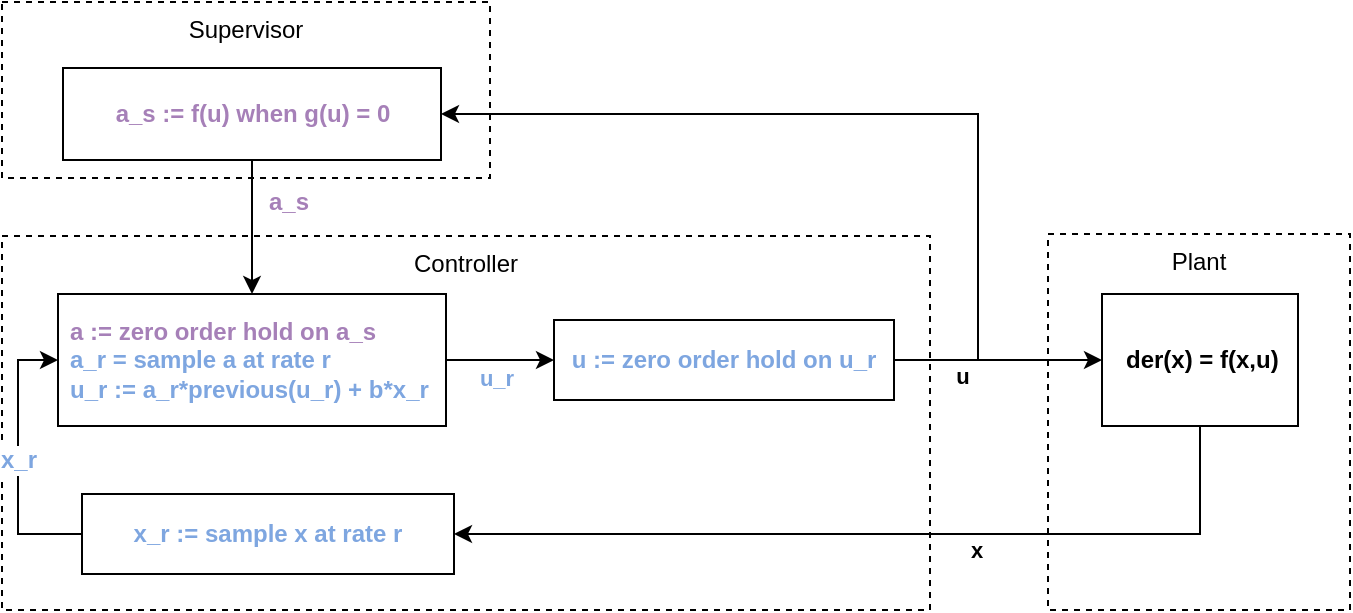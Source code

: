 <mxfile version="13.5.1" type="device"><diagram id="9vtrb0QyrrUdLsQYbJQK" name="page"><mxGraphModel dx="1381" dy="974" grid="0" gridSize="10" guides="1" tooltips="1" connect="1" arrows="1" fold="1" page="0" pageScale="1" pageWidth="850" pageHeight="1100" math="1" shadow="0"><root><mxCell id="0"/><mxCell id="1" parent="0"/><mxCell id="dc0Yaxx3HETtR6Iu4Lf5-10" value="Controller" style="rounded=0;whiteSpace=wrap;html=1;verticalAlign=top;fillColor=none;dashed=1;" parent="1" vertex="1"><mxGeometry x="-120" y="51" width="464" height="187" as="geometry"/></mxCell><mxCell id="hai3lCzceQttysBjEZRF-1" value="Plant" style="rounded=0;whiteSpace=wrap;html=1;verticalAlign=top;fillColor=none;dashed=1;" parent="1" vertex="1"><mxGeometry x="403" y="50" width="151" height="188" as="geometry"/></mxCell><mxCell id="dc0Yaxx3HETtR6Iu4Lf5-9" value="&lt;font color=&quot;#7ea6e0&quot;&gt;u_r&lt;/font&gt;" style="edgeStyle=orthogonalEdgeStyle;rounded=0;orthogonalLoop=1;jettySize=auto;html=1;fontStyle=1" parent="1" source="dc0Yaxx3HETtR6Iu4Lf5-1" target="dc0Yaxx3HETtR6Iu4Lf5-8" edge="1"><mxGeometry x="-0.082" y="-9" relative="1" as="geometry"><mxPoint as="offset"/></mxGeometry></mxCell><mxCell id="dc0Yaxx3HETtR6Iu4Lf5-1" value="&lt;font color=&quot;#a680b8&quot;&gt;a := zero order hold on a_s&lt;/font&gt;&lt;br&gt;&lt;font color=&quot;#7ea6e0&quot;&gt;a_r = sample a at rate r&lt;br&gt;u_r := a_r*previous(u_r) + b*x_r&lt;/font&gt;" style="rounded=0;whiteSpace=wrap;html=1;align=left;spacingLeft=4;fontStyle=1" parent="1" vertex="1"><mxGeometry x="-92" y="80" width="194" height="66" as="geometry"/></mxCell><mxCell id="dc0Yaxx3HETtR6Iu4Lf5-7" value="&lt;span style=&quot;font-size: 12px&quot;&gt;&lt;font color=&quot;#7ea6e0&quot;&gt;x_r&lt;/font&gt;&lt;/span&gt;" style="edgeStyle=orthogonalEdgeStyle;rounded=0;orthogonalLoop=1;jettySize=auto;html=1;entryX=0;entryY=0.5;entryDx=0;entryDy=0;exitX=0;exitY=0.5;exitDx=0;exitDy=0;fontStyle=1" parent="1" source="dc0Yaxx3HETtR6Iu4Lf5-6" target="dc0Yaxx3HETtR6Iu4Lf5-1" edge="1"><mxGeometry relative="1" as="geometry"/></mxCell><mxCell id="dc0Yaxx3HETtR6Iu4Lf5-6" value="&lt;font color=&quot;#7ea6e0&quot;&gt;x_r := sample x at rate r&lt;/font&gt;" style="rounded=0;whiteSpace=wrap;html=1;fontStyle=1" parent="1" vertex="1"><mxGeometry x="-80" y="180" width="186" height="40" as="geometry"/></mxCell><mxCell id="dc0Yaxx3HETtR6Iu4Lf5-12" value="u" style="edgeStyle=orthogonalEdgeStyle;rounded=0;orthogonalLoop=1;jettySize=auto;html=1;fontStyle=1" parent="1" source="dc0Yaxx3HETtR6Iu4Lf5-8" target="dc0Yaxx3HETtR6Iu4Lf5-11" edge="1"><mxGeometry x="-0.346" y="-8" relative="1" as="geometry"><mxPoint as="offset"/></mxGeometry></mxCell><mxCell id="dc0Yaxx3HETtR6Iu4Lf5-8" value="&lt;font color=&quot;#7ea6e0&quot;&gt;u := zero order hold on u_r&lt;/font&gt;" style="rounded=0;whiteSpace=wrap;html=1;fontStyle=1" parent="1" vertex="1"><mxGeometry x="156" y="93" width="170" height="40" as="geometry"/></mxCell><mxCell id="dc0Yaxx3HETtR6Iu4Lf5-13" value="x" style="edgeStyle=orthogonalEdgeStyle;rounded=0;orthogonalLoop=1;jettySize=auto;html=1;exitX=0.5;exitY=1;exitDx=0;exitDy=0;entryX=1;entryY=0.5;entryDx=0;entryDy=0;fontStyle=1" parent="1" source="dc0Yaxx3HETtR6Iu4Lf5-11" target="dc0Yaxx3HETtR6Iu4Lf5-6" edge="1"><mxGeometry x="-0.223" y="8" relative="1" as="geometry"><mxPoint as="offset"/></mxGeometry></mxCell><mxCell id="dc0Yaxx3HETtR6Iu4Lf5-11" value="der(x) = f(x,u)" style="rounded=0;whiteSpace=wrap;html=1;align=left;spacingLeft=10;fontStyle=1" parent="1" vertex="1"><mxGeometry x="430" y="80" width="98" height="66" as="geometry"/></mxCell><mxCell id="-4zOP7FhMQLRE4tteSUU-1" value="Supervisor" style="rounded=0;whiteSpace=wrap;html=1;verticalAlign=top;fillColor=none;dashed=1;" vertex="1" parent="1"><mxGeometry x="-120" y="-66" width="244" height="88" as="geometry"/></mxCell><mxCell id="-4zOP7FhMQLRE4tteSUU-2" value="&lt;font color=&quot;#a680b8&quot;&gt;a_s := f(u) when g(u) = 0&lt;/font&gt;" style="rounded=0;whiteSpace=wrap;html=1;fontStyle=1" vertex="1" parent="1"><mxGeometry x="-89.5" y="-33" width="189" height="46" as="geometry"/></mxCell><mxCell id="-4zOP7FhMQLRE4tteSUU-3" value="" style="edgeStyle=orthogonalEdgeStyle;rounded=0;orthogonalLoop=1;jettySize=auto;html=1;exitX=1;exitY=0.5;exitDx=0;exitDy=0;entryX=1;entryY=0.5;entryDx=0;entryDy=0;fontStyle=1" edge="1" parent="1" source="dc0Yaxx3HETtR6Iu4Lf5-8" target="-4zOP7FhMQLRE4tteSUU-2"><mxGeometry relative="1" as="geometry"><mxPoint x="336" y="123" as="sourcePoint"/><mxPoint x="440" y="123" as="targetPoint"/><Array as="points"><mxPoint x="368" y="113"/><mxPoint x="368" y="-10"/></Array></mxGeometry></mxCell><mxCell id="-4zOP7FhMQLRE4tteSUU-4" value="&lt;span style=&quot;font-size: 12px&quot;&gt;&lt;font color=&quot;#a680b8&quot;&gt;a_s&lt;/font&gt;&lt;/span&gt;" style="edgeStyle=orthogonalEdgeStyle;rounded=0;orthogonalLoop=1;jettySize=auto;html=1;exitX=0.5;exitY=1;exitDx=0;exitDy=0;fontStyle=1" edge="1" parent="1" source="-4zOP7FhMQLRE4tteSUU-2" target="dc0Yaxx3HETtR6Iu4Lf5-1"><mxGeometry x="-0.382" y="18" relative="1" as="geometry"><mxPoint x="-70" y="210" as="sourcePoint"/><mxPoint x="-70" y="123" as="targetPoint"/><mxPoint as="offset"/></mxGeometry></mxCell></root></mxGraphModel></diagram></mxfile>